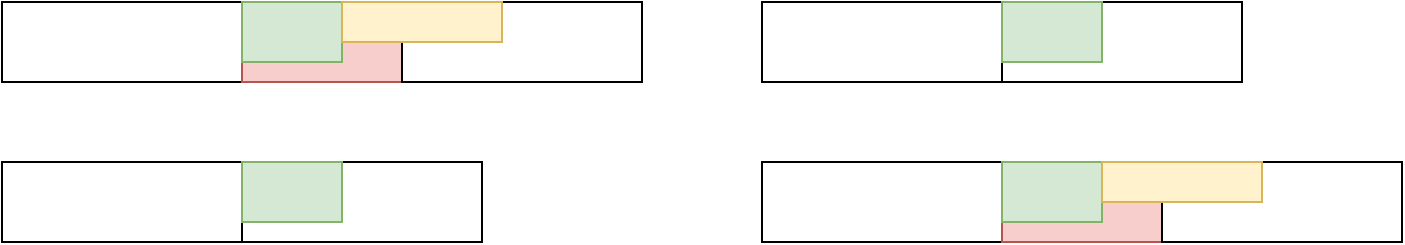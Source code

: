 <mxfile>
    <diagram id="fX922U2pFSvfPmH73inm" name="第 1 页">
        <mxGraphModel dx="933" dy="685" grid="1" gridSize="10" guides="1" tooltips="1" connect="1" arrows="1" fold="1" page="1" pageScale="1" pageWidth="827" pageHeight="1169" math="0" shadow="0">
            <root>
                <mxCell id="0"/>
                <mxCell id="1" parent="0"/>
                <mxCell id="2" value="" style="rounded=0;whiteSpace=wrap;html=1;" vertex="1" parent="1">
                    <mxGeometry x="40" y="250" width="120" height="40" as="geometry"/>
                </mxCell>
                <mxCell id="3" value="" style="rounded=0;whiteSpace=wrap;html=1;" vertex="1" parent="1">
                    <mxGeometry x="40" y="330" width="120" height="40" as="geometry"/>
                </mxCell>
                <mxCell id="5" value="" style="rounded=0;whiteSpace=wrap;html=1;fillColor=#f8cecc;strokeColor=#b85450;" vertex="1" parent="1">
                    <mxGeometry x="160" y="250" width="80" height="40" as="geometry"/>
                </mxCell>
                <mxCell id="6" value="" style="rounded=0;whiteSpace=wrap;html=1;" vertex="1" parent="1">
                    <mxGeometry x="240" y="250" width="120" height="40" as="geometry"/>
                </mxCell>
                <mxCell id="7" value="" style="rounded=0;whiteSpace=wrap;html=1;" vertex="1" parent="1">
                    <mxGeometry x="160" y="330" width="120" height="40" as="geometry"/>
                </mxCell>
                <mxCell id="8" value="" style="rounded=0;whiteSpace=wrap;html=1;fillColor=#d5e8d4;strokeColor=#82b366;" vertex="1" parent="1">
                    <mxGeometry x="160" y="250" width="50" height="30" as="geometry"/>
                </mxCell>
                <mxCell id="9" value="" style="rounded=0;whiteSpace=wrap;html=1;fillColor=#d5e8d4;strokeColor=#82b366;" vertex="1" parent="1">
                    <mxGeometry x="160" y="330" width="50" height="30" as="geometry"/>
                </mxCell>
                <mxCell id="10" value="" style="rounded=0;whiteSpace=wrap;html=1;fillColor=#fff2cc;strokeColor=#d6b656;" vertex="1" parent="1">
                    <mxGeometry x="210" y="250" width="80" height="20" as="geometry"/>
                </mxCell>
                <mxCell id="12" value="" style="rounded=0;whiteSpace=wrap;html=1;" vertex="1" parent="1">
                    <mxGeometry x="420" y="330" width="120" height="40" as="geometry"/>
                </mxCell>
                <mxCell id="13" value="" style="rounded=0;whiteSpace=wrap;html=1;" vertex="1" parent="1">
                    <mxGeometry x="420" y="250" width="120" height="40" as="geometry"/>
                </mxCell>
                <mxCell id="14" value="" style="rounded=0;whiteSpace=wrap;html=1;fillColor=#f8cecc;strokeColor=#b85450;" vertex="1" parent="1">
                    <mxGeometry x="540" y="330" width="80" height="40" as="geometry"/>
                </mxCell>
                <mxCell id="15" value="" style="rounded=0;whiteSpace=wrap;html=1;" vertex="1" parent="1">
                    <mxGeometry x="620" y="330" width="120" height="40" as="geometry"/>
                </mxCell>
                <mxCell id="16" value="" style="rounded=0;whiteSpace=wrap;html=1;" vertex="1" parent="1">
                    <mxGeometry x="540" y="250" width="120" height="40" as="geometry"/>
                </mxCell>
                <mxCell id="17" value="" style="rounded=0;whiteSpace=wrap;html=1;fillColor=#d5e8d4;strokeColor=#82b366;" vertex="1" parent="1">
                    <mxGeometry x="540" y="330" width="50" height="30" as="geometry"/>
                </mxCell>
                <mxCell id="18" value="" style="rounded=0;whiteSpace=wrap;html=1;fillColor=#d5e8d4;strokeColor=#82b366;" vertex="1" parent="1">
                    <mxGeometry x="540" y="250" width="50" height="30" as="geometry"/>
                </mxCell>
                <mxCell id="19" value="" style="rounded=0;whiteSpace=wrap;html=1;fillColor=#fff2cc;strokeColor=#d6b656;" vertex="1" parent="1">
                    <mxGeometry x="590" y="330" width="80" height="20" as="geometry"/>
                </mxCell>
            </root>
        </mxGraphModel>
    </diagram>
</mxfile>